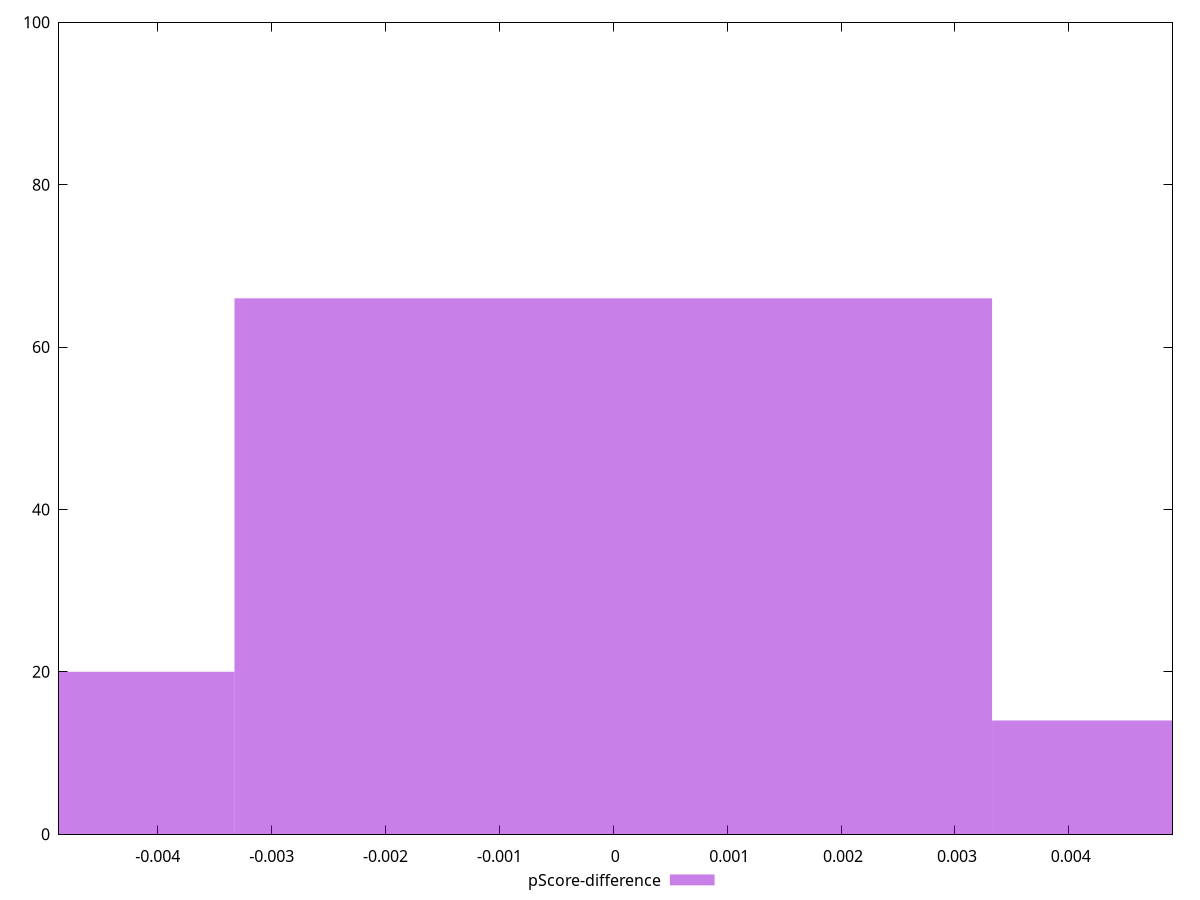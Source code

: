 reset

$pScoreDifference <<EOF
0 66
-0.006653719128306204 20
0.006653719128306204 14
EOF

set key outside below
set boxwidth 0.006653719128306204
set xrange [-0.00486803561639626:0.004911222356747458]
set yrange [0:100]
set trange [0:100]
set style fill transparent solid 0.5 noborder
set terminal svg size 640, 490 enhanced background rgb 'white'
set output "report_00026_2021-02-22T21:38:55.199Z/mainthread-work-breakdown/samples/pages/pScore-difference/histogram.svg"

plot $pScoreDifference title "pScore-difference" with boxes

reset
